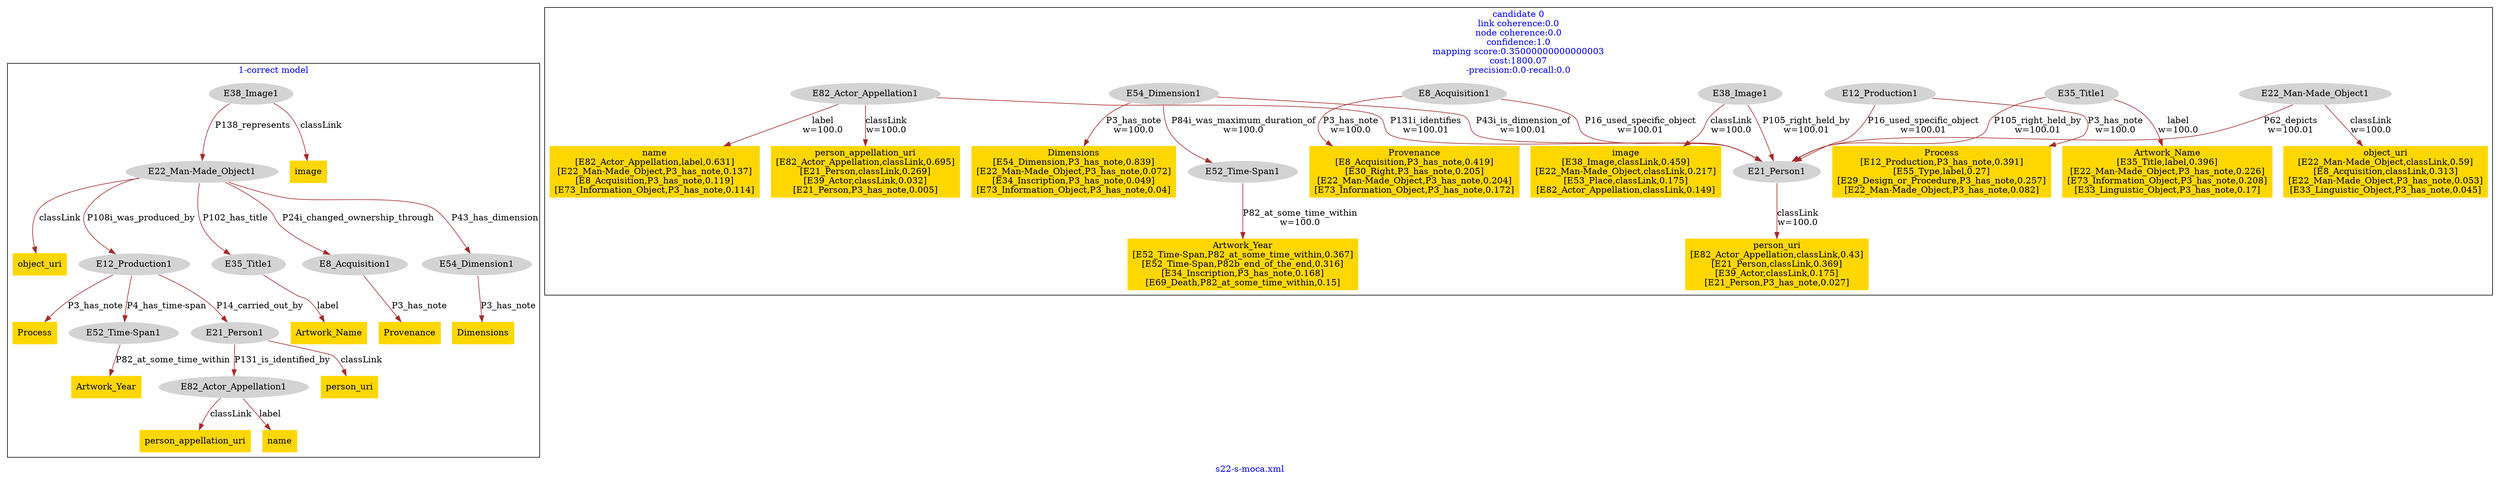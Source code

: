 digraph n0 {
fontcolor="blue"
remincross="true"
label="s22-s-moca.xml"
subgraph cluster_0 {
label="1-correct model"
n2[style="filled",color="white",fillcolor="lightgray",label="E12_Production1"];
n3[style="filled",color="white",fillcolor="lightgray",label="E21_Person1"];
n4[shape="plaintext",style="filled",fillcolor="gold",label="Process"];
n5[style="filled",color="white",fillcolor="lightgray",label="E52_Time-Span1"];
n6[style="filled",color="white",fillcolor="lightgray",label="E82_Actor_Appellation1"];
n7[shape="plaintext",style="filled",fillcolor="gold",label="person_uri"];
n8[style="filled",color="white",fillcolor="lightgray",label="E22_Man-Made_Object1"];
n9[style="filled",color="white",fillcolor="lightgray",label="E35_Title1"];
n10[style="filled",color="white",fillcolor="lightgray",label="E8_Acquisition1"];
n11[style="filled",color="white",fillcolor="lightgray",label="E54_Dimension1"];
n12[shape="plaintext",style="filled",fillcolor="gold",label="object_uri"];
n13[shape="plaintext",style="filled",fillcolor="gold",label="Artwork_Name"];
n14[style="filled",color="white",fillcolor="lightgray",label="E38_Image1"];
n15[shape="plaintext",style="filled",fillcolor="gold",label="image"];
n16[shape="plaintext",style="filled",fillcolor="gold",label="Artwork_Year"];
n17[shape="plaintext",style="filled",fillcolor="gold",label="Dimensions"];
n18[shape="plaintext",style="filled",fillcolor="gold",label="person_appellation_uri"];
n19[shape="plaintext",style="filled",fillcolor="gold",label="name"];
n20[shape="plaintext",style="filled",fillcolor="gold",label="Provenance"];
}
subgraph cluster_1 {
label="candidate 0\nlink coherence:0.0\nnode coherence:0.0\nconfidence:1.0\nmapping score:0.35000000000000003\ncost:1800.07\n-precision:0.0-recall:0.0"
n22[style="filled",color="white",fillcolor="lightgray",label="E12_Production1"];
n23[shape="plaintext",style="filled",fillcolor="gold",label="Process\n[E12_Production,P3_has_note,0.391]\n[E55_Type,label,0.27]\n[E29_Design_or_Procedure,P3_has_note,0.257]\n[E22_Man-Made_Object,P3_has_note,0.082]"];
n24[style="filled",color="white",fillcolor="lightgray",label="E21_Person1"];
n25[shape="plaintext",style="filled",fillcolor="gold",label="person_uri\n[E82_Actor_Appellation,classLink,0.43]\n[E21_Person,classLink,0.369]\n[E39_Actor,classLink,0.175]\n[E21_Person,P3_has_note,0.027]"];
n26[style="filled",color="white",fillcolor="lightgray",label="E22_Man-Made_Object1"];
n27[shape="plaintext",style="filled",fillcolor="gold",label="object_uri\n[E22_Man-Made_Object,classLink,0.59]\n[E8_Acquisition,classLink,0.313]\n[E22_Man-Made_Object,P3_has_note,0.053]\n[E33_Linguistic_Object,P3_has_note,0.045]"];
n28[style="filled",color="white",fillcolor="lightgray",label="E35_Title1"];
n29[shape="plaintext",style="filled",fillcolor="gold",label="Artwork_Name\n[E35_Title,label,0.396]\n[E22_Man-Made_Object,P3_has_note,0.226]\n[E73_Information_Object,P3_has_note,0.208]\n[E33_Linguistic_Object,P3_has_note,0.17]"];
n30[style="filled",color="white",fillcolor="lightgray",label="E38_Image1"];
n31[shape="plaintext",style="filled",fillcolor="gold",label="image\n[E38_Image,classLink,0.459]\n[E22_Man-Made_Object,classLink,0.217]\n[E53_Place,classLink,0.175]\n[E82_Actor_Appellation,classLink,0.149]"];
n32[style="filled",color="white",fillcolor="lightgray",label="E52_Time-Span1"];
n33[shape="plaintext",style="filled",fillcolor="gold",label="Artwork_Year\n[E52_Time-Span,P82_at_some_time_within,0.367]\n[E52_Time-Span,P82b_end_of_the_end,0.316]\n[E34_Inscription,P3_has_note,0.168]\n[E69_Death,P82_at_some_time_within,0.15]"];
n34[style="filled",color="white",fillcolor="lightgray",label="E54_Dimension1"];
n35[shape="plaintext",style="filled",fillcolor="gold",label="Dimensions\n[E54_Dimension,P3_has_note,0.839]\n[E22_Man-Made_Object,P3_has_note,0.072]\n[E34_Inscription,P3_has_note,0.049]\n[E73_Information_Object,P3_has_note,0.04]"];
n36[style="filled",color="white",fillcolor="lightgray",label="E82_Actor_Appellation1"];
n37[shape="plaintext",style="filled",fillcolor="gold",label="person_appellation_uri\n[E82_Actor_Appellation,classLink,0.695]\n[E21_Person,classLink,0.269]\n[E39_Actor,classLink,0.032]\n[E21_Person,P3_has_note,0.005]"];
n38[shape="plaintext",style="filled",fillcolor="gold",label="name\n[E82_Actor_Appellation,label,0.631]\n[E22_Man-Made_Object,P3_has_note,0.137]\n[E8_Acquisition,P3_has_note,0.119]\n[E73_Information_Object,P3_has_note,0.114]"];
n39[style="filled",color="white",fillcolor="lightgray",label="E8_Acquisition1"];
n40[shape="plaintext",style="filled",fillcolor="gold",label="Provenance\n[E8_Acquisition,P3_has_note,0.419]\n[E30_Right,P3_has_note,0.205]\n[E22_Man-Made_Object,P3_has_note,0.204]\n[E73_Information_Object,P3_has_note,0.172]"];
}
n2 -> n3[color="brown",fontcolor="black",label="P14_carried_out_by"]
n2 -> n4[color="brown",fontcolor="black",label="P3_has_note"]
n2 -> n5[color="brown",fontcolor="black",label="P4_has_time-span"]
n3 -> n6[color="brown",fontcolor="black",label="P131_is_identified_by"]
n3 -> n7[color="brown",fontcolor="black",label="classLink"]
n8 -> n9[color="brown",fontcolor="black",label="P102_has_title"]
n8 -> n2[color="brown",fontcolor="black",label="P108i_was_produced_by"]
n8 -> n10[color="brown",fontcolor="black",label="P24i_changed_ownership_through"]
n8 -> n11[color="brown",fontcolor="black",label="P43_has_dimension"]
n8 -> n12[color="brown",fontcolor="black",label="classLink"]
n9 -> n13[color="brown",fontcolor="black",label="label"]
n14 -> n8[color="brown",fontcolor="black",label="P138_represents"]
n14 -> n15[color="brown",fontcolor="black",label="classLink"]
n5 -> n16[color="brown",fontcolor="black",label="P82_at_some_time_within"]
n11 -> n17[color="brown",fontcolor="black",label="P3_has_note"]
n6 -> n18[color="brown",fontcolor="black",label="classLink"]
n6 -> n19[color="brown",fontcolor="black",label="label"]
n10 -> n20[color="brown",fontcolor="black",label="P3_has_note"]
n22 -> n23[color="brown",fontcolor="black",label="P3_has_note\nw=100.0"]
n24 -> n25[color="brown",fontcolor="black",label="classLink\nw=100.0"]
n26 -> n27[color="brown",fontcolor="black",label="classLink\nw=100.0"]
n28 -> n29[color="brown",fontcolor="black",label="label\nw=100.0"]
n30 -> n31[color="brown",fontcolor="black",label="classLink\nw=100.0"]
n32 -> n33[color="brown",fontcolor="black",label="P82_at_some_time_within\nw=100.0"]
n34 -> n35[color="brown",fontcolor="black",label="P3_has_note\nw=100.0"]
n36 -> n37[color="brown",fontcolor="black",label="classLink\nw=100.0"]
n36 -> n38[color="brown",fontcolor="black",label="label\nw=100.0"]
n39 -> n40[color="brown",fontcolor="black",label="P3_has_note\nw=100.0"]
n22 -> n24[color="brown",fontcolor="black",label="P16_used_specific_object\nw=100.01"]
n26 -> n24[color="brown",fontcolor="black",label="P62_depicts\nw=100.01"]
n28 -> n24[color="brown",fontcolor="black",label="P105_right_held_by\nw=100.01"]
n30 -> n24[color="brown",fontcolor="black",label="P105_right_held_by\nw=100.01"]
n34 -> n24[color="brown",fontcolor="black",label="P43i_is_dimension_of\nw=100.01"]
n34 -> n32[color="brown",fontcolor="black",label="P84i_was_maximum_duration_of\nw=100.0"]
n36 -> n24[color="brown",fontcolor="black",label="P131i_identifies\nw=100.01"]
n39 -> n24[color="brown",fontcolor="black",label="P16_used_specific_object\nw=100.01"]
}
